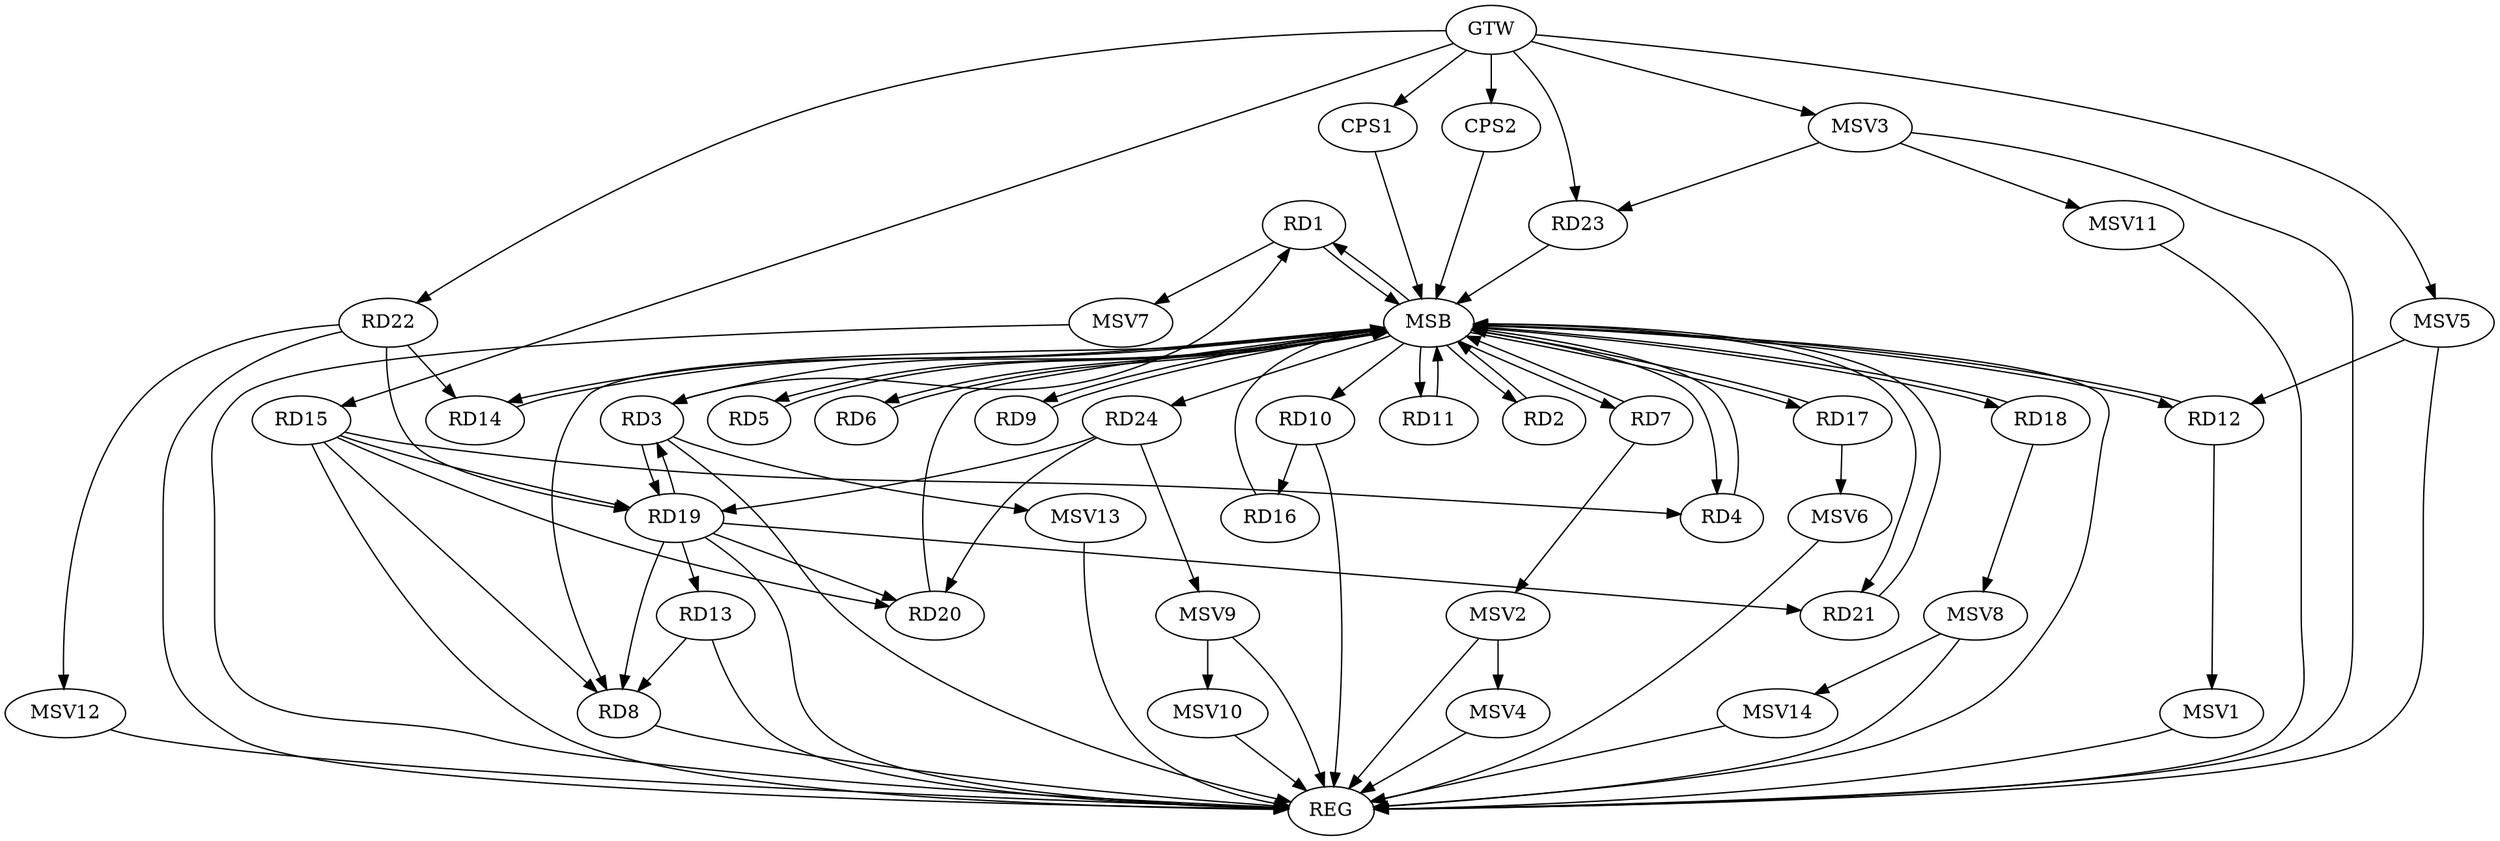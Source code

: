 strict digraph G {
  RD1 [ label="RD1" ];
  RD2 [ label="RD2" ];
  RD3 [ label="RD3" ];
  RD4 [ label="RD4" ];
  RD5 [ label="RD5" ];
  RD6 [ label="RD6" ];
  RD7 [ label="RD7" ];
  RD8 [ label="RD8" ];
  RD9 [ label="RD9" ];
  RD10 [ label="RD10" ];
  RD11 [ label="RD11" ];
  RD12 [ label="RD12" ];
  RD13 [ label="RD13" ];
  RD14 [ label="RD14" ];
  RD15 [ label="RD15" ];
  RD16 [ label="RD16" ];
  RD17 [ label="RD17" ];
  RD18 [ label="RD18" ];
  RD19 [ label="RD19" ];
  RD20 [ label="RD20" ];
  RD21 [ label="RD21" ];
  RD22 [ label="RD22" ];
  RD23 [ label="RD23" ];
  RD24 [ label="RD24" ];
  CPS1 [ label="CPS1" ];
  CPS2 [ label="CPS2" ];
  GTW [ label="GTW" ];
  REG [ label="REG" ];
  MSB [ label="MSB" ];
  MSV1 [ label="MSV1" ];
  MSV2 [ label="MSV2" ];
  MSV3 [ label="MSV3" ];
  MSV4 [ label="MSV4" ];
  MSV5 [ label="MSV5" ];
  MSV6 [ label="MSV6" ];
  MSV7 [ label="MSV7" ];
  MSV8 [ label="MSV8" ];
  MSV9 [ label="MSV9" ];
  MSV10 [ label="MSV10" ];
  MSV11 [ label="MSV11" ];
  MSV12 [ label="MSV12" ];
  MSV13 [ label="MSV13" ];
  MSV14 [ label="MSV14" ];
  RD3 -> RD1;
  RD3 -> RD19;
  RD19 -> RD3;
  RD15 -> RD4;
  RD13 -> RD8;
  RD15 -> RD8;
  RD19 -> RD8;
  RD10 -> RD16;
  RD19 -> RD13;
  RD22 -> RD14;
  RD15 -> RD19;
  RD15 -> RD20;
  RD19 -> RD20;
  RD19 -> RD21;
  RD22 -> RD19;
  RD24 -> RD19;
  RD24 -> RD20;
  GTW -> RD15;
  GTW -> RD22;
  GTW -> RD23;
  GTW -> CPS1;
  GTW -> CPS2;
  RD3 -> REG;
  RD8 -> REG;
  RD10 -> REG;
  RD13 -> REG;
  RD15 -> REG;
  RD19 -> REG;
  RD22 -> REG;
  RD1 -> MSB;
  MSB -> RD2;
  MSB -> RD14;
  MSB -> REG;
  RD2 -> MSB;
  RD4 -> MSB;
  MSB -> RD11;
  MSB -> RD18;
  RD5 -> MSB;
  RD6 -> MSB;
  MSB -> RD4;
  RD7 -> MSB;
  MSB -> RD12;
  RD9 -> MSB;
  MSB -> RD10;
  MSB -> RD24;
  RD11 -> MSB;
  MSB -> RD1;
  MSB -> RD17;
  RD12 -> MSB;
  MSB -> RD7;
  MSB -> RD21;
  RD14 -> MSB;
  MSB -> RD8;
  RD16 -> MSB;
  RD17 -> MSB;
  MSB -> RD5;
  RD18 -> MSB;
  RD20 -> MSB;
  MSB -> RD6;
  RD21 -> MSB;
  MSB -> RD9;
  RD23 -> MSB;
  MSB -> RD3;
  CPS1 -> MSB;
  CPS2 -> MSB;
  RD12 -> MSV1;
  MSV1 -> REG;
  RD7 -> MSV2;
  MSV2 -> REG;
  MSV3 -> RD23;
  GTW -> MSV3;
  MSV3 -> REG;
  MSV2 -> MSV4;
  MSV4 -> REG;
  MSV5 -> RD12;
  GTW -> MSV5;
  MSV5 -> REG;
  RD17 -> MSV6;
  MSV6 -> REG;
  RD1 -> MSV7;
  MSV7 -> REG;
  RD18 -> MSV8;
  MSV8 -> REG;
  RD24 -> MSV9;
  MSV9 -> REG;
  MSV9 -> MSV10;
  MSV10 -> REG;
  MSV3 -> MSV11;
  MSV11 -> REG;
  RD22 -> MSV12;
  MSV12 -> REG;
  RD3 -> MSV13;
  MSV13 -> REG;
  MSV8 -> MSV14;
  MSV14 -> REG;
}
